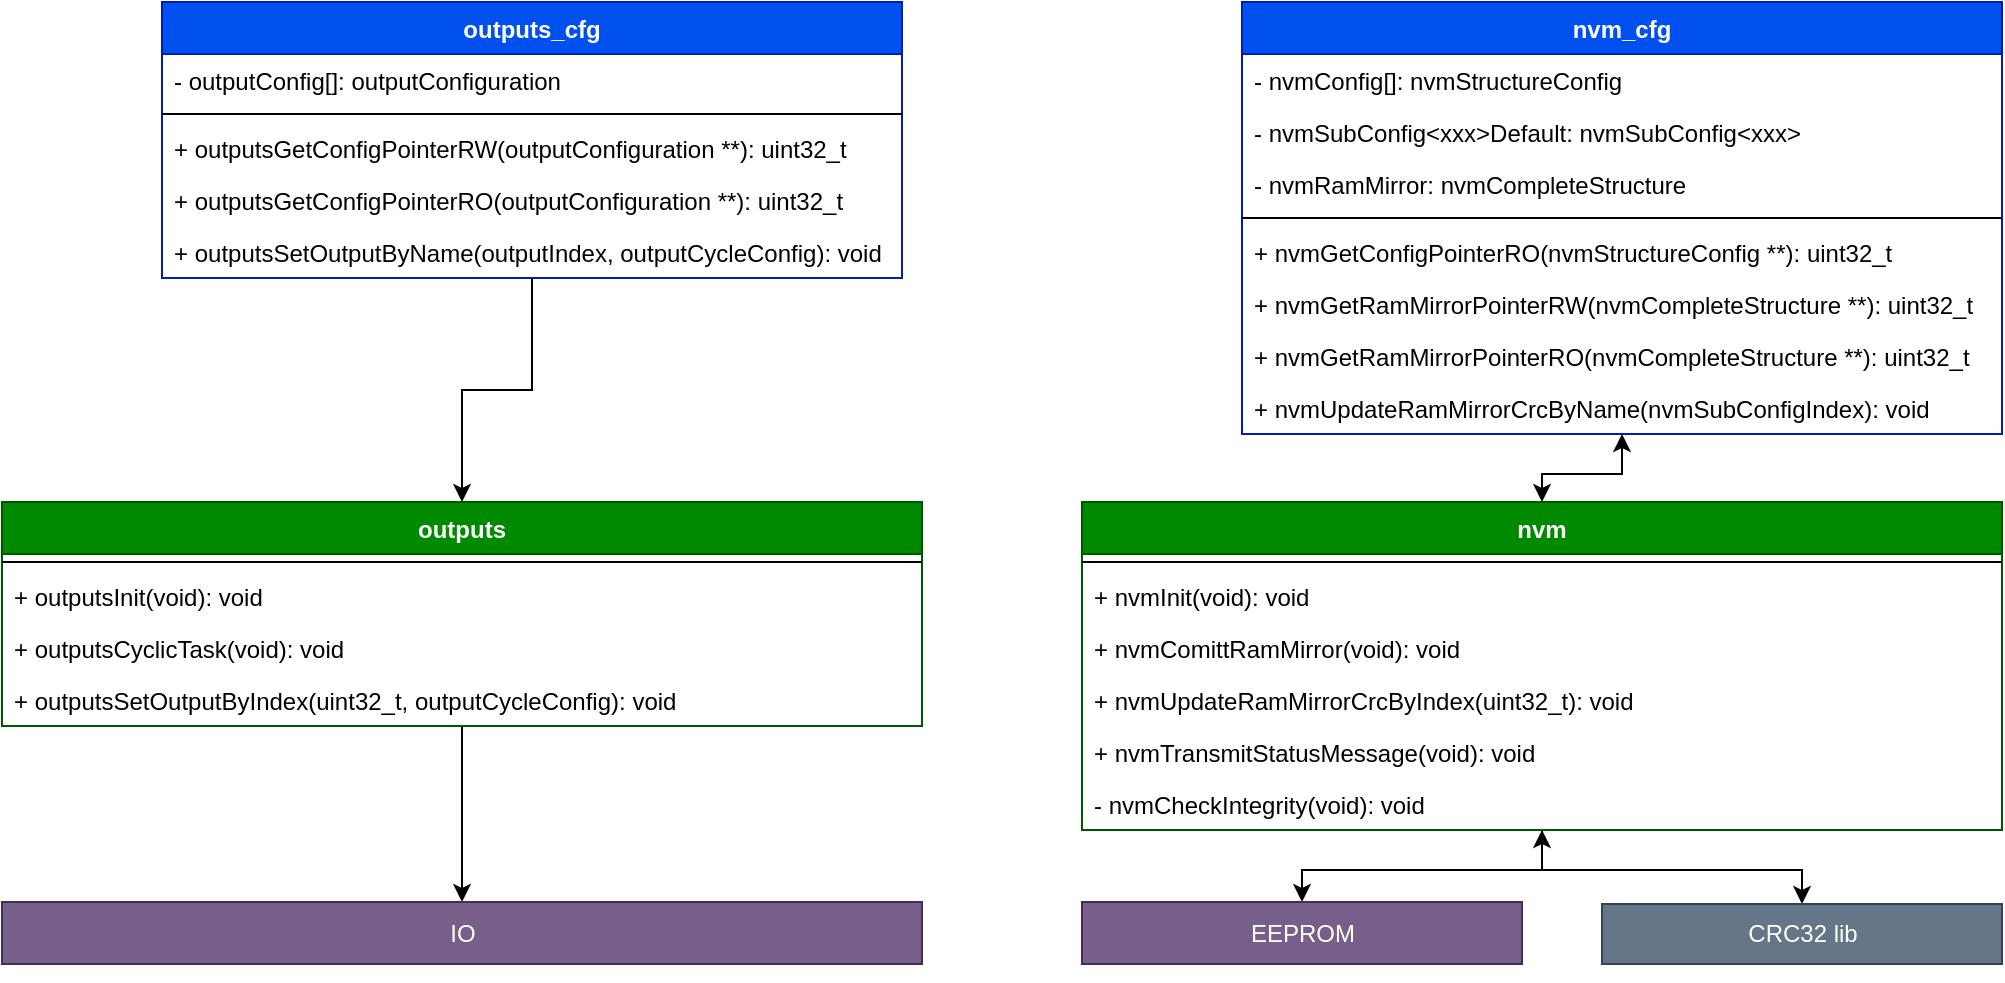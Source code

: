 <mxfile>
    <diagram id="_CVl8sColJwZ4kO43qYV" name="Page-1">
        <mxGraphModel dx="1555" dy="608" grid="1" gridSize="10" guides="1" tooltips="1" connect="1" arrows="1" fold="1" page="1" pageScale="1" pageWidth="1654" pageHeight="1169" math="0" shadow="0">
            <root>
                <mxCell id="0"/>
                <mxCell id="1" parent="0"/>
                <mxCell id="83" style="edgeStyle=orthogonalEdgeStyle;rounded=0;orthogonalLoop=1;jettySize=auto;html=1;startArrow=classic;startFill=1;" edge="1" parent="1" source="27" target="41">
                    <mxGeometry relative="1" as="geometry"/>
                </mxCell>
                <mxCell id="84" style="edgeStyle=orthogonalEdgeStyle;rounded=0;orthogonalLoop=1;jettySize=auto;html=1;startArrow=none;startFill=0;" edge="1" parent="1" source="27" target="50">
                    <mxGeometry relative="1" as="geometry"/>
                </mxCell>
                <mxCell id="27" value="nvm" style="swimlane;fontStyle=1;align=center;verticalAlign=top;childLayout=stackLayout;horizontal=1;startSize=26;horizontalStack=0;resizeParent=1;resizeParentMax=0;resizeLast=0;collapsible=1;marginBottom=0;fillColor=#008a00;strokeColor=#005700;fontColor=#ffffff;" parent="1" vertex="1">
                    <mxGeometry x="600" y="870" width="460" height="164" as="geometry">
                        <mxRectangle x="120" y="220" width="100" height="26" as="alternateBounds"/>
                    </mxGeometry>
                </mxCell>
                <mxCell id="29" value="" style="line;strokeWidth=1;fillColor=none;align=left;verticalAlign=middle;spacingTop=-1;spacingLeft=3;spacingRight=3;rotatable=0;labelPosition=right;points=[];portConstraint=eastwest;" parent="27" vertex="1">
                    <mxGeometry y="26" width="460" height="8" as="geometry"/>
                </mxCell>
                <object label="+ nvmInit(void): void" id="54">
                    <mxCell style="text;strokeColor=none;fillColor=none;align=left;verticalAlign=top;spacingLeft=4;spacingRight=4;overflow=hidden;rotatable=0;points=[[0,0.5],[1,0.5]];portConstraint=eastwest;" parent="27" vertex="1">
                        <mxGeometry y="34" width="460" height="26" as="geometry"/>
                    </mxCell>
                </object>
                <object label="+ nvmComittRamMirror(void): void" id="53">
                    <mxCell style="text;strokeColor=none;fillColor=none;align=left;verticalAlign=top;spacingLeft=4;spacingRight=4;overflow=hidden;rotatable=0;points=[[0,0.5],[1,0.5]];portConstraint=eastwest;" parent="27" vertex="1">
                        <mxGeometry y="60" width="460" height="26" as="geometry"/>
                    </mxCell>
                </object>
                <object label="+ nvmUpdateRamMirrorCrcByIndex(uint32_t): void" id="30">
                    <mxCell style="text;strokeColor=none;fillColor=none;align=left;verticalAlign=top;spacingLeft=4;spacingRight=4;overflow=hidden;rotatable=0;points=[[0,0.5],[1,0.5]];portConstraint=eastwest;" parent="27" vertex="1">
                        <mxGeometry y="86" width="460" height="26" as="geometry"/>
                    </mxCell>
                </object>
                <object label="+ nvmTransmitStatusMessage(void): void" id="58">
                    <mxCell style="text;strokeColor=none;fillColor=none;align=left;verticalAlign=top;spacingLeft=4;spacingRight=4;overflow=hidden;rotatable=0;points=[[0,0.5],[1,0.5]];portConstraint=eastwest;" parent="27" vertex="1">
                        <mxGeometry y="112" width="460" height="26" as="geometry"/>
                    </mxCell>
                </object>
                <object label="- nvmCheckIntegrity(void): void" id="39">
                    <mxCell style="text;strokeColor=none;fillColor=none;align=left;verticalAlign=top;spacingLeft=4;spacingRight=4;overflow=hidden;rotatable=0;points=[[0,0.5],[1,0.5]];portConstraint=eastwest;" parent="27" vertex="1">
                        <mxGeometry y="138" width="460" height="26" as="geometry"/>
                    </mxCell>
                </object>
                <mxCell id="80" style="edgeStyle=orthogonalEdgeStyle;rounded=0;orthogonalLoop=1;jettySize=auto;html=1;startArrow=classic;startFill=1;" edge="1" parent="1" source="33" target="27">
                    <mxGeometry relative="1" as="geometry"/>
                </mxCell>
                <mxCell id="33" value="nvm_cfg" style="swimlane;fontStyle=1;align=center;verticalAlign=top;childLayout=stackLayout;horizontal=1;startSize=26;horizontalStack=0;resizeParent=1;resizeParentMax=0;resizeLast=0;collapsible=1;marginBottom=0;fillColor=#0050ef;strokeColor=#001DBC;fontColor=#ffffff;" parent="1" vertex="1">
                    <mxGeometry x="680" y="620" width="380" height="216" as="geometry">
                        <mxRectangle x="120" y="220" width="100" height="26" as="alternateBounds"/>
                    </mxGeometry>
                </mxCell>
                <mxCell id="48" value="- nvmConfig[]: nvmStructureConfig " style="text;strokeColor=none;fillColor=none;align=left;verticalAlign=top;spacingLeft=4;spacingRight=4;overflow=hidden;rotatable=0;points=[[0,0.5],[1,0.5]];portConstraint=eastwest;" parent="33" vertex="1">
                    <mxGeometry y="26" width="380" height="26" as="geometry"/>
                </mxCell>
                <mxCell id="49" value="- nvmSubConfig&lt;xxx&gt;Default: nvmSubConfig&lt;xxx&gt;" style="text;strokeColor=none;fillColor=none;align=left;verticalAlign=top;spacingLeft=4;spacingRight=4;overflow=hidden;rotatable=0;points=[[0,0.5],[1,0.5]];portConstraint=eastwest;" parent="33" vertex="1">
                    <mxGeometry y="52" width="380" height="26" as="geometry"/>
                </mxCell>
                <mxCell id="34" value="- nvmRamMirror: nvmCompleteStructure" style="text;strokeColor=none;fillColor=none;align=left;verticalAlign=top;spacingLeft=4;spacingRight=4;overflow=hidden;rotatable=0;points=[[0,0.5],[1,0.5]];portConstraint=eastwest;" parent="33" vertex="1">
                    <mxGeometry y="78" width="380" height="26" as="geometry"/>
                </mxCell>
                <mxCell id="35" value="" style="line;strokeWidth=1;fillColor=none;align=left;verticalAlign=middle;spacingTop=-1;spacingLeft=3;spacingRight=3;rotatable=0;labelPosition=right;points=[];portConstraint=eastwest;" parent="33" vertex="1">
                    <mxGeometry y="104" width="380" height="8" as="geometry"/>
                </mxCell>
                <mxCell id="38" value="+ nvmGetConfigPointerRO(nvmStructureConfig **): uint32_t" style="text;strokeColor=none;fillColor=none;align=left;verticalAlign=top;spacingLeft=4;spacingRight=4;overflow=hidden;rotatable=0;points=[[0,0.5],[1,0.5]];portConstraint=eastwest;" parent="33" vertex="1">
                    <mxGeometry y="112" width="380" height="26" as="geometry"/>
                </mxCell>
                <mxCell id="36" value="+ nvmGetRamMirrorPointerRW(nvmCompleteStructure **): uint32_t " style="text;strokeColor=none;fillColor=none;align=left;verticalAlign=top;spacingLeft=4;spacingRight=4;overflow=hidden;rotatable=0;points=[[0,0.5],[1,0.5]];portConstraint=eastwest;" parent="33" vertex="1">
                    <mxGeometry y="138" width="380" height="26" as="geometry"/>
                </mxCell>
                <mxCell id="37" value="+ nvmGetRamMirrorPointerRO(nvmCompleteStructure **): uint32_t" style="text;strokeColor=none;fillColor=none;align=left;verticalAlign=top;spacingLeft=4;spacingRight=4;overflow=hidden;rotatable=0;points=[[0,0.5],[1,0.5]];portConstraint=eastwest;" parent="33" vertex="1">
                    <mxGeometry y="164" width="380" height="26" as="geometry"/>
                </mxCell>
                <mxCell id="57" value="+ nvmUpdateRamMirrorCrcByName(nvmSubConfigIndex): void" style="text;strokeColor=none;fillColor=none;align=left;verticalAlign=top;spacingLeft=4;spacingRight=4;overflow=hidden;rotatable=0;points=[[0,0.5],[1,0.5]];portConstraint=eastwest;" parent="33" vertex="1">
                    <mxGeometry y="190" width="380" height="26" as="geometry"/>
                </mxCell>
                <mxCell id="41" value="EEPROM" style="html=1;fillColor=#76608a;strokeColor=#432D57;fontColor=#ffffff;" parent="1" vertex="1">
                    <mxGeometry x="600" y="1070" width="220" height="31" as="geometry"/>
                </mxCell>
                <mxCell id="50" value="CRC32 lib" style="html=1;fillColor=#647687;strokeColor=#314354;fontColor=#ffffff;" parent="1" vertex="1">
                    <mxGeometry x="860" y="1071" width="200" height="30" as="geometry"/>
                </mxCell>
                <mxCell id="55" style="edgeStyle=orthogonalEdgeStyle;rounded=0;orthogonalLoop=1;jettySize=auto;html=1;exitX=0.5;exitY=1;exitDx=0;exitDy=0;" parent="1" source="41" target="41" edge="1">
                    <mxGeometry relative="1" as="geometry"/>
                </mxCell>
                <mxCell id="78" style="edgeStyle=orthogonalEdgeStyle;rounded=0;orthogonalLoop=1;jettySize=auto;html=1;entryX=0.5;entryY=0;entryDx=0;entryDy=0;" edge="1" parent="1" source="59" target="75">
                    <mxGeometry relative="1" as="geometry"/>
                </mxCell>
                <mxCell id="59" value="outputs" style="swimlane;fontStyle=1;align=center;verticalAlign=top;childLayout=stackLayout;horizontal=1;startSize=26;horizontalStack=0;resizeParent=1;resizeParentMax=0;resizeLast=0;collapsible=1;marginBottom=0;fillColor=#008a00;strokeColor=#005700;fontColor=#ffffff;" vertex="1" parent="1">
                    <mxGeometry x="60" y="870" width="460" height="112" as="geometry">
                        <mxRectangle x="120" y="220" width="100" height="26" as="alternateBounds"/>
                    </mxGeometry>
                </mxCell>
                <mxCell id="60" value="" style="line;strokeWidth=1;fillColor=none;align=left;verticalAlign=middle;spacingTop=-1;spacingLeft=3;spacingRight=3;rotatable=0;labelPosition=right;points=[];portConstraint=eastwest;" vertex="1" parent="59">
                    <mxGeometry y="26" width="460" height="8" as="geometry"/>
                </mxCell>
                <object label="+ outputsInit(void): void" id="65">
                    <mxCell style="text;strokeColor=none;fillColor=none;align=left;verticalAlign=top;spacingLeft=4;spacingRight=4;overflow=hidden;rotatable=0;points=[[0,0.5],[1,0.5]];portConstraint=eastwest;" vertex="1" parent="59">
                        <mxGeometry y="34" width="460" height="26" as="geometry"/>
                    </mxCell>
                </object>
                <object label="+ outputsCyclicTask(void): void" id="64">
                    <mxCell style="text;strokeColor=none;fillColor=none;align=left;verticalAlign=top;spacingLeft=4;spacingRight=4;overflow=hidden;rotatable=0;points=[[0,0.5],[1,0.5]];portConstraint=eastwest;" vertex="1" parent="59">
                        <mxGeometry y="60" width="460" height="26" as="geometry"/>
                    </mxCell>
                </object>
                <object label="+ outputsSetOutputByIndex(uint32_t, outputCycleConfig): void" id="63">
                    <mxCell style="text;strokeColor=none;fillColor=none;align=left;verticalAlign=top;spacingLeft=4;spacingRight=4;overflow=hidden;rotatable=0;points=[[0,0.5],[1,0.5]];portConstraint=eastwest;" vertex="1" parent="59">
                        <mxGeometry y="86" width="460" height="26" as="geometry"/>
                    </mxCell>
                </object>
                <mxCell id="77" style="edgeStyle=orthogonalEdgeStyle;rounded=0;orthogonalLoop=1;jettySize=auto;html=1;entryX=0.5;entryY=0;entryDx=0;entryDy=0;" edge="1" parent="1" source="66" target="59">
                    <mxGeometry relative="1" as="geometry"/>
                </mxCell>
                <mxCell id="66" value="outputs_cfg" style="swimlane;fontStyle=1;align=center;verticalAlign=top;childLayout=stackLayout;horizontal=1;startSize=26;horizontalStack=0;resizeParent=1;resizeParentMax=0;resizeLast=0;collapsible=1;marginBottom=0;fillColor=#0050ef;strokeColor=#001DBC;fontColor=#ffffff;" vertex="1" parent="1">
                    <mxGeometry x="140" y="620" width="370" height="138" as="geometry">
                        <mxRectangle x="120" y="220" width="100" height="26" as="alternateBounds"/>
                    </mxGeometry>
                </mxCell>
                <mxCell id="68" value="- outputConfig[]: outputConfiguration" style="text;strokeColor=none;fillColor=none;align=left;verticalAlign=top;spacingLeft=4;spacingRight=4;overflow=hidden;rotatable=0;points=[[0,0.5],[1,0.5]];portConstraint=eastwest;" vertex="1" parent="66">
                    <mxGeometry y="26" width="370" height="26" as="geometry"/>
                </mxCell>
                <mxCell id="70" value="" style="line;strokeWidth=1;fillColor=none;align=left;verticalAlign=middle;spacingTop=-1;spacingLeft=3;spacingRight=3;rotatable=0;labelPosition=right;points=[];portConstraint=eastwest;" vertex="1" parent="66">
                    <mxGeometry y="52" width="370" height="8" as="geometry"/>
                </mxCell>
                <mxCell id="72" value="+ outputsGetConfigPointerRW(outputConfiguration **): uint32_t " style="text;strokeColor=none;fillColor=none;align=left;verticalAlign=top;spacingLeft=4;spacingRight=4;overflow=hidden;rotatable=0;points=[[0,0.5],[1,0.5]];portConstraint=eastwest;" vertex="1" parent="66">
                    <mxGeometry y="60" width="370" height="26" as="geometry"/>
                </mxCell>
                <mxCell id="71" value="+ outputsGetConfigPointerRO(outputConfiguration **): uint32_t " style="text;strokeColor=none;fillColor=none;align=left;verticalAlign=top;spacingLeft=4;spacingRight=4;overflow=hidden;rotatable=0;points=[[0,0.5],[1,0.5]];portConstraint=eastwest;" vertex="1" parent="66">
                    <mxGeometry y="86" width="370" height="26" as="geometry"/>
                </mxCell>
                <mxCell id="73" value="+ outputsSetOutputByName(outputIndex, outputCycleConfig): void" style="text;strokeColor=none;fillColor=none;align=left;verticalAlign=top;spacingLeft=4;spacingRight=4;overflow=hidden;rotatable=0;points=[[0,0.5],[1,0.5]];portConstraint=eastwest;" vertex="1" parent="66">
                    <mxGeometry y="112" width="370" height="26" as="geometry"/>
                </mxCell>
                <mxCell id="75" value="IO" style="html=1;fillColor=#76608a;strokeColor=#432D57;fontColor=#ffffff;" vertex="1" parent="1">
                    <mxGeometry x="60" y="1070" width="460" height="31" as="geometry"/>
                </mxCell>
            </root>
        </mxGraphModel>
    </diagram>
</mxfile>